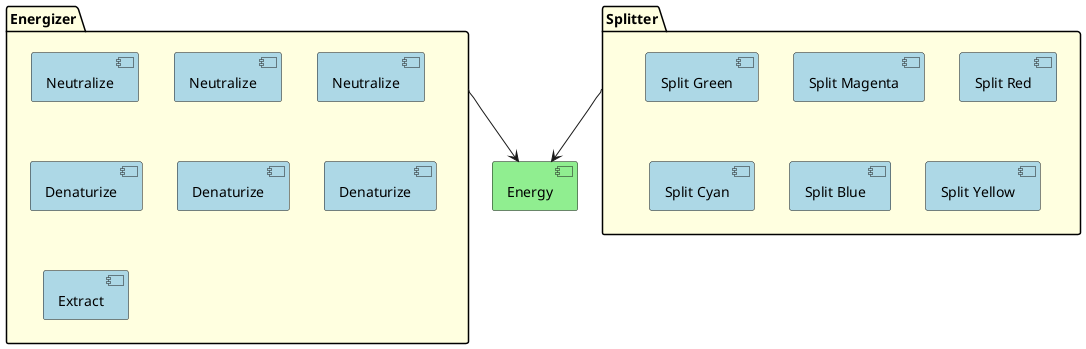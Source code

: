 @startuml

hide methods
hide fields
hide circle

[Energy] as E #lightgreen

package Energizer #lightyellow {
[Neutralize] as NR #lightblue
[Neutralize] as NG #lightblue
[Neutralize] as NB #lightblue
}

package Energizer #lightyellow {
[Denaturize] as HOP #lightblue
[Denaturize] as LOP #lightblue
[Denaturize] as GP #lightblue
}

package Energizer #lightyellow {
[Extract] as DE #lightblue
}

package Splitter #lightyellow {
[Split Green] as SG #lightblue
[Split Magenta] as SM #lightblue
[Split Red] as SR #lightblue
[Split Cyan] as SC #lightblue
[Split Blue] as SB #lightblue
[Split Yellow] as SY #lightblue
}

Energizer --> E
Splitter --> E

@enduml